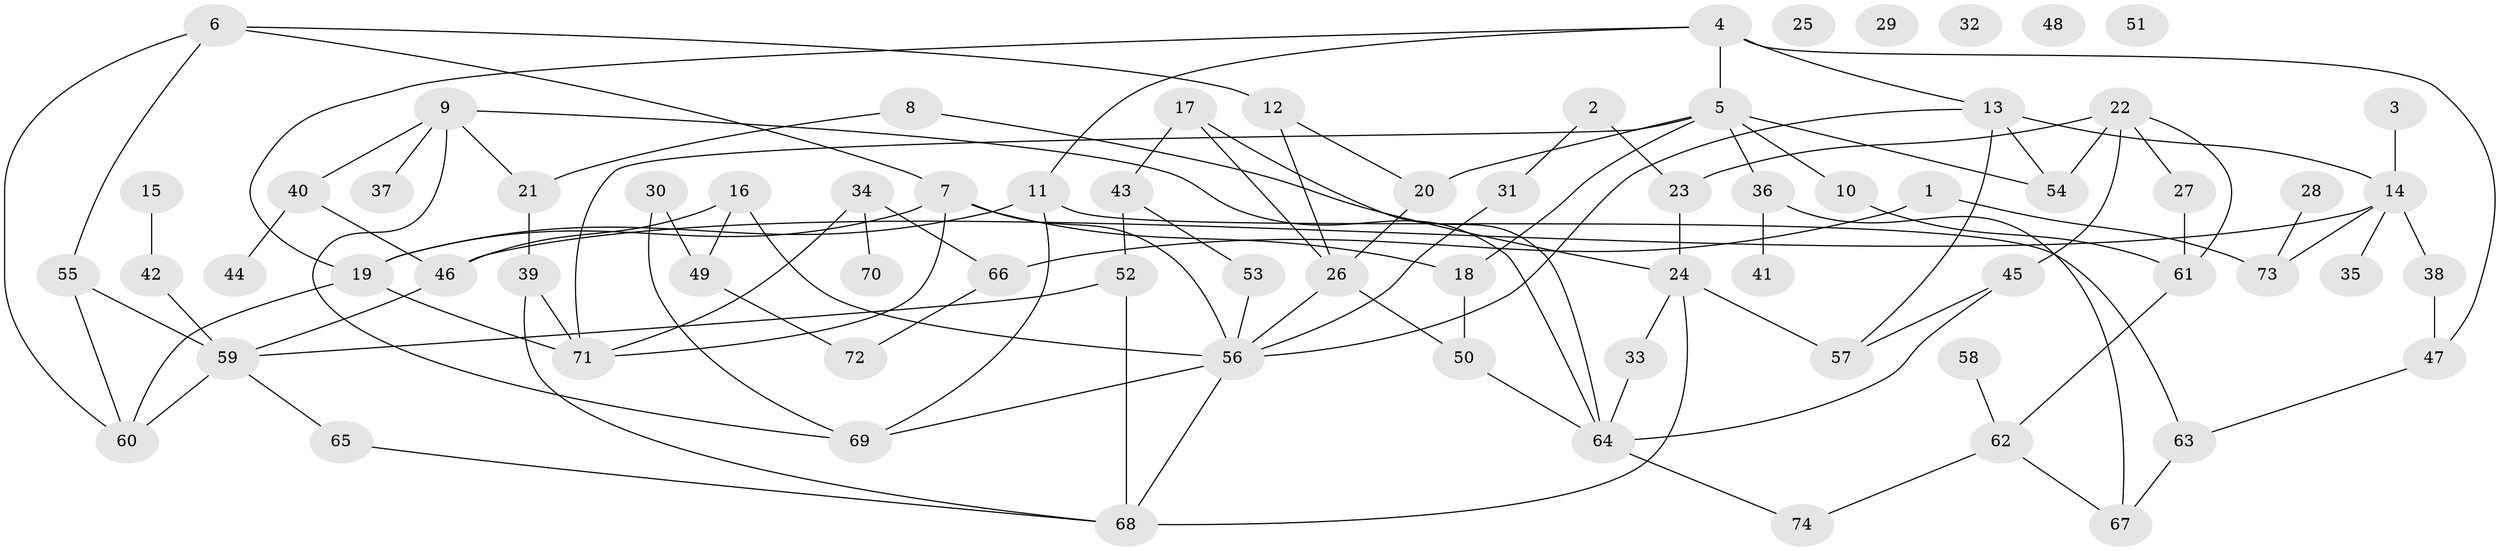 // coarse degree distribution, {3: 0.22, 1: 0.14, 6: 0.1, 7: 0.1, 5: 0.08, 2: 0.18, 4: 0.06, 0: 0.1, 11: 0.02}
// Generated by graph-tools (version 1.1) at 2025/41/03/06/25 10:41:24]
// undirected, 74 vertices, 110 edges
graph export_dot {
graph [start="1"]
  node [color=gray90,style=filled];
  1;
  2;
  3;
  4;
  5;
  6;
  7;
  8;
  9;
  10;
  11;
  12;
  13;
  14;
  15;
  16;
  17;
  18;
  19;
  20;
  21;
  22;
  23;
  24;
  25;
  26;
  27;
  28;
  29;
  30;
  31;
  32;
  33;
  34;
  35;
  36;
  37;
  38;
  39;
  40;
  41;
  42;
  43;
  44;
  45;
  46;
  47;
  48;
  49;
  50;
  51;
  52;
  53;
  54;
  55;
  56;
  57;
  58;
  59;
  60;
  61;
  62;
  63;
  64;
  65;
  66;
  67;
  68;
  69;
  70;
  71;
  72;
  73;
  74;
  1 -- 66;
  1 -- 73;
  2 -- 23;
  2 -- 31;
  3 -- 14;
  4 -- 5;
  4 -- 11;
  4 -- 13;
  4 -- 19;
  4 -- 47;
  5 -- 10;
  5 -- 18;
  5 -- 20;
  5 -- 36;
  5 -- 54;
  5 -- 71;
  6 -- 7;
  6 -- 12;
  6 -- 55;
  6 -- 60;
  7 -- 18;
  7 -- 19;
  7 -- 56;
  7 -- 71;
  8 -- 21;
  8 -- 24;
  9 -- 21;
  9 -- 37;
  9 -- 40;
  9 -- 64;
  9 -- 69;
  10 -- 61;
  11 -- 19;
  11 -- 63;
  11 -- 69;
  12 -- 20;
  12 -- 26;
  13 -- 14;
  13 -- 54;
  13 -- 56;
  13 -- 57;
  14 -- 35;
  14 -- 38;
  14 -- 46;
  14 -- 73;
  15 -- 42;
  16 -- 46;
  16 -- 49;
  16 -- 56;
  17 -- 26;
  17 -- 43;
  17 -- 64;
  18 -- 50;
  19 -- 60;
  19 -- 71;
  20 -- 26;
  21 -- 39;
  22 -- 23;
  22 -- 27;
  22 -- 45;
  22 -- 54;
  22 -- 61;
  23 -- 24;
  24 -- 33;
  24 -- 57;
  24 -- 68;
  26 -- 50;
  26 -- 56;
  27 -- 61;
  28 -- 73;
  30 -- 49;
  30 -- 69;
  31 -- 56;
  33 -- 64;
  34 -- 66;
  34 -- 70;
  34 -- 71;
  36 -- 41;
  36 -- 67;
  38 -- 47;
  39 -- 68;
  39 -- 71;
  40 -- 44;
  40 -- 46;
  42 -- 59;
  43 -- 52;
  43 -- 53;
  45 -- 57;
  45 -- 64;
  46 -- 59;
  47 -- 63;
  49 -- 72;
  50 -- 64;
  52 -- 59;
  52 -- 68;
  53 -- 56;
  55 -- 59;
  55 -- 60;
  56 -- 68;
  56 -- 69;
  58 -- 62;
  59 -- 60;
  59 -- 65;
  61 -- 62;
  62 -- 67;
  62 -- 74;
  63 -- 67;
  64 -- 74;
  65 -- 68;
  66 -- 72;
}
